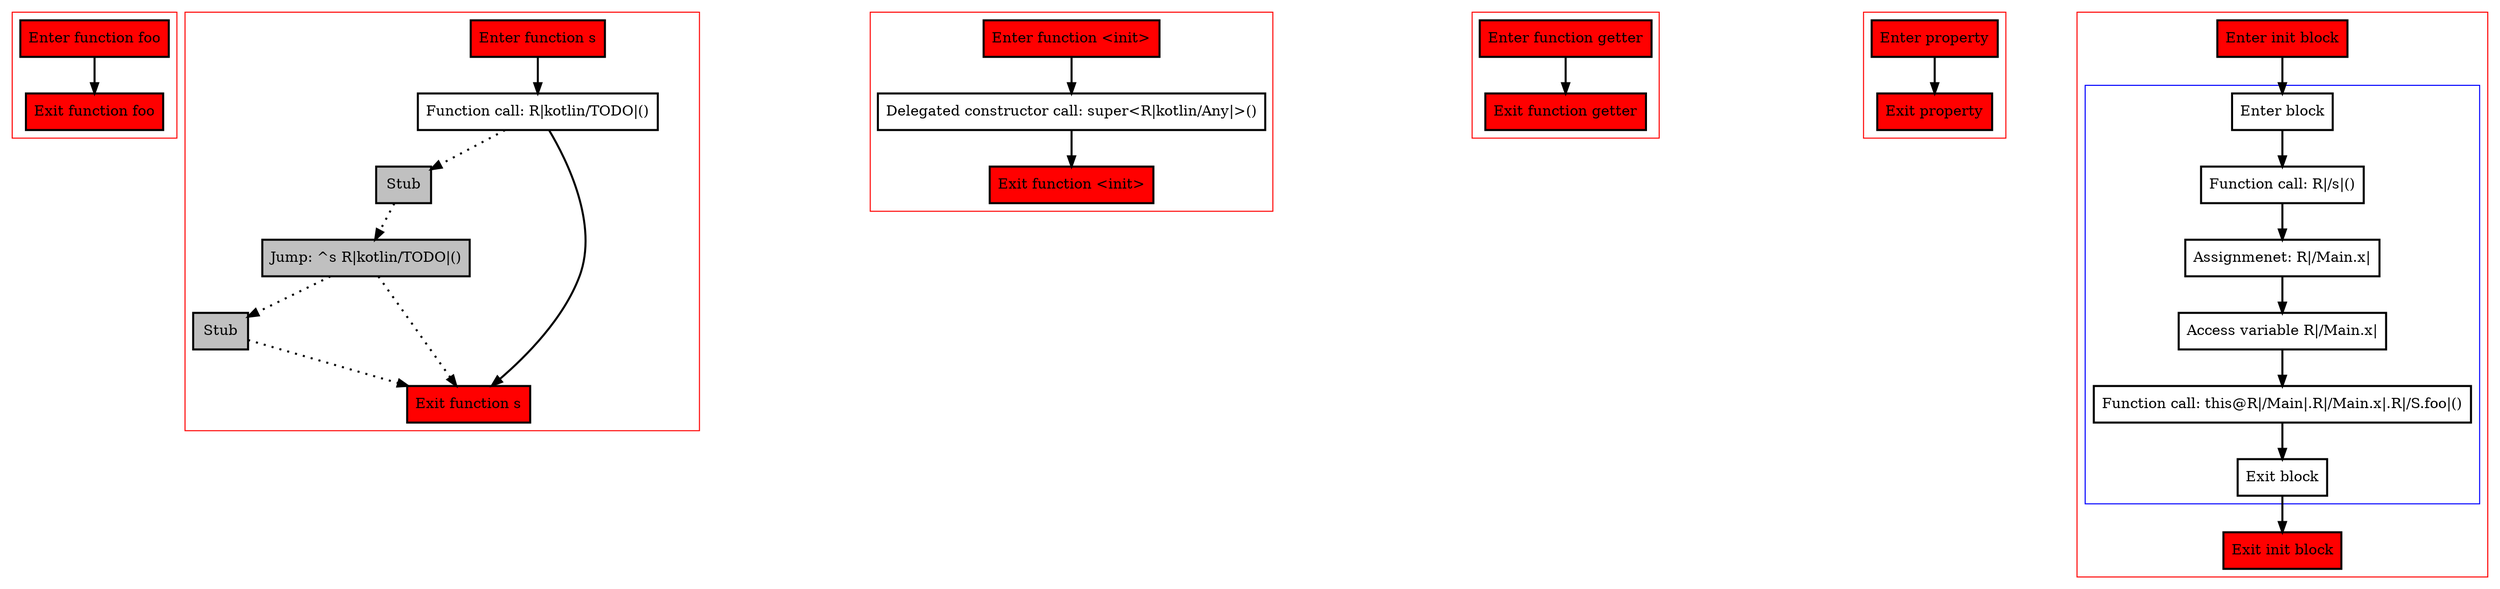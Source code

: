 digraph smartCastInInit_kt {
    graph [nodesep=3]
    node [shape=box penwidth=2]
    edge [penwidth=2]

    subgraph cluster_0 {
        color=red
        0 [label="Enter function foo" style="filled" fillcolor=red];
        1 [label="Exit function foo" style="filled" fillcolor=red];
    }

    0 -> {1};

    subgraph cluster_1 {
        color=red
        2 [label="Enter function s" style="filled" fillcolor=red];
        3 [label="Function call: R|kotlin/TODO|()"];
        4 [label="Stub" style="filled" fillcolor=gray];
        5 [label="Jump: ^s R|kotlin/TODO|()" style="filled" fillcolor=gray];
        6 [label="Stub" style="filled" fillcolor=gray];
        7 [label="Exit function s" style="filled" fillcolor=red];
    }

    2 -> {3};
    3 -> {7};
    3 -> {4} [style=dotted];
    4 -> {5} [style=dotted];
    5 -> {7 6} [style=dotted];
    6 -> {7} [style=dotted];

    subgraph cluster_2 {
        color=red
        8 [label="Enter function <init>" style="filled" fillcolor=red];
        9 [label="Delegated constructor call: super<R|kotlin/Any|>()"];
        10 [label="Exit function <init>" style="filled" fillcolor=red];
    }

    8 -> {9};
    9 -> {10};

    subgraph cluster_3 {
        color=red
        11 [label="Enter function getter" style="filled" fillcolor=red];
        12 [label="Exit function getter" style="filled" fillcolor=red];
    }

    11 -> {12};

    subgraph cluster_4 {
        color=red
        13 [label="Enter property" style="filled" fillcolor=red];
        14 [label="Exit property" style="filled" fillcolor=red];
    }

    13 -> {14};

    subgraph cluster_5 {
        color=red
        15 [label="Enter init block" style="filled" fillcolor=red];
        subgraph cluster_6 {
            color=blue
            16 [label="Enter block"];
            17 [label="Function call: R|/s|()"];
            18 [label="Assignmenet: R|/Main.x|"];
            19 [label="Access variable R|/Main.x|"];
            20 [label="Function call: this@R|/Main|.R|/Main.x|.R|/S.foo|()"];
            21 [label="Exit block"];
        }
        22 [label="Exit init block" style="filled" fillcolor=red];
    }

    15 -> {16};
    16 -> {17};
    17 -> {18};
    18 -> {19};
    19 -> {20};
    20 -> {21};
    21 -> {22};

}
